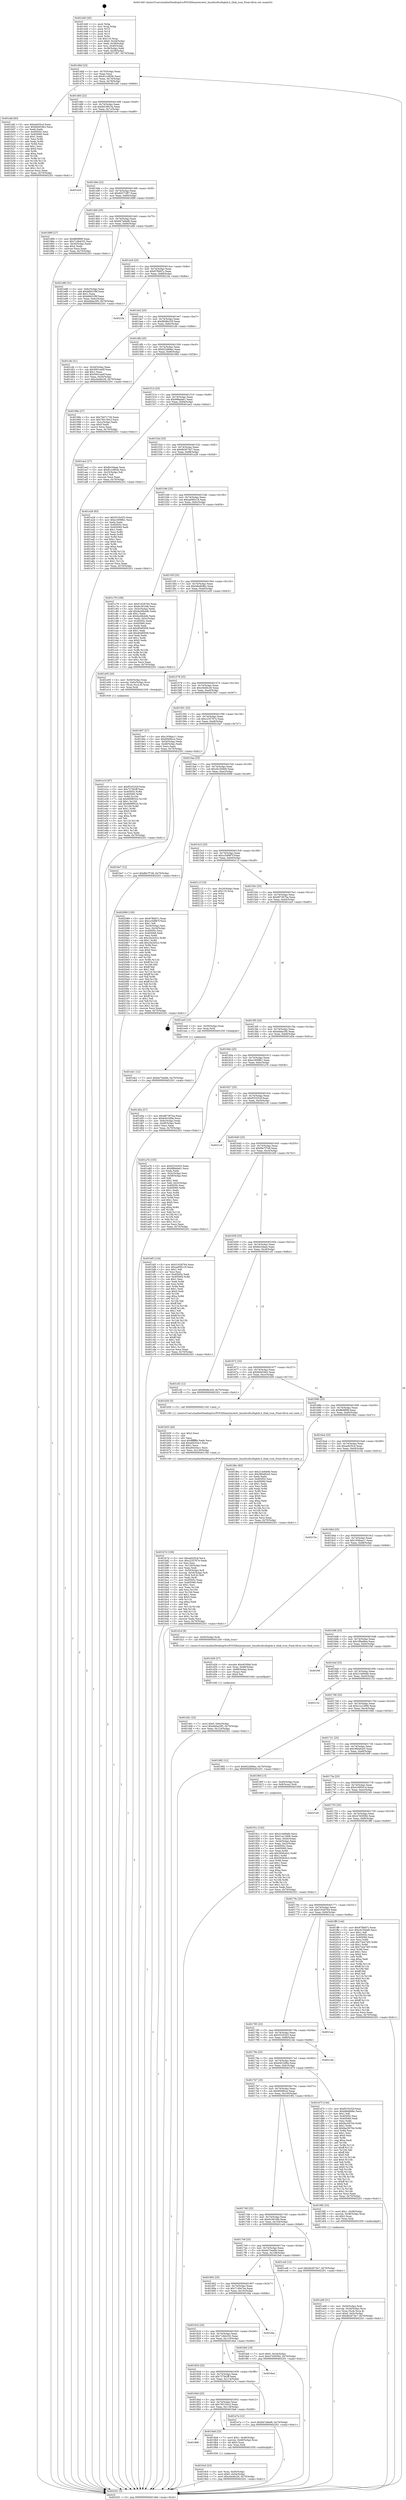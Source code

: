 digraph "0x401440" {
  label = "0x401440 (/mnt/c/Users/mathe/Desktop/tcc/POCII/binaries/extr_linuxfscifscifsglob.h_tlink_tcon_Final-ollvm.out::main(0))"
  labelloc = "t"
  node[shape=record]

  Entry [label="",width=0.3,height=0.3,shape=circle,fillcolor=black,style=filled]
  "0x40146d" [label="{
     0x40146d [23]\l
     | [instrs]\l
     &nbsp;&nbsp;0x40146d \<+3\>: mov -0x70(%rbp),%eax\l
     &nbsp;&nbsp;0x401470 \<+2\>: mov %eax,%ecx\l
     &nbsp;&nbsp;0x401472 \<+6\>: sub $0x81cc665b,%ecx\l
     &nbsp;&nbsp;0x401478 \<+3\>: mov %eax,-0x74(%rbp)\l
     &nbsp;&nbsp;0x40147b \<+3\>: mov %ecx,-0x78(%rbp)\l
     &nbsp;&nbsp;0x40147e \<+6\>: je 0000000000401afd \<main+0x6bd\>\l
  }"]
  "0x401afd" [label="{
     0x401afd [83]\l
     | [instrs]\l
     &nbsp;&nbsp;0x401afd \<+5\>: mov $0xad435cd,%eax\l
     &nbsp;&nbsp;0x401b02 \<+5\>: mov $0xfdd454b3,%ecx\l
     &nbsp;&nbsp;0x401b07 \<+2\>: xor %edx,%edx\l
     &nbsp;&nbsp;0x401b09 \<+7\>: mov 0x40505c,%esi\l
     &nbsp;&nbsp;0x401b10 \<+7\>: mov 0x405060,%edi\l
     &nbsp;&nbsp;0x401b17 \<+3\>: sub $0x1,%edx\l
     &nbsp;&nbsp;0x401b1a \<+3\>: mov %esi,%r8d\l
     &nbsp;&nbsp;0x401b1d \<+3\>: add %edx,%r8d\l
     &nbsp;&nbsp;0x401b20 \<+4\>: imul %r8d,%esi\l
     &nbsp;&nbsp;0x401b24 \<+3\>: and $0x1,%esi\l
     &nbsp;&nbsp;0x401b27 \<+3\>: cmp $0x0,%esi\l
     &nbsp;&nbsp;0x401b2a \<+4\>: sete %r9b\l
     &nbsp;&nbsp;0x401b2e \<+3\>: cmp $0xa,%edi\l
     &nbsp;&nbsp;0x401b31 \<+4\>: setl %r10b\l
     &nbsp;&nbsp;0x401b35 \<+3\>: mov %r9b,%r11b\l
     &nbsp;&nbsp;0x401b38 \<+3\>: and %r10b,%r11b\l
     &nbsp;&nbsp;0x401b3b \<+3\>: xor %r10b,%r9b\l
     &nbsp;&nbsp;0x401b3e \<+3\>: or %r9b,%r11b\l
     &nbsp;&nbsp;0x401b41 \<+4\>: test $0x1,%r11b\l
     &nbsp;&nbsp;0x401b45 \<+3\>: cmovne %ecx,%eax\l
     &nbsp;&nbsp;0x401b48 \<+3\>: mov %eax,-0x70(%rbp)\l
     &nbsp;&nbsp;0x401b4b \<+5\>: jmp 0000000000402201 \<main+0xdc1\>\l
  }"]
  "0x401484" [label="{
     0x401484 [22]\l
     | [instrs]\l
     &nbsp;&nbsp;0x401484 \<+5\>: jmp 0000000000401489 \<main+0x49\>\l
     &nbsp;&nbsp;0x401489 \<+3\>: mov -0x74(%rbp),%eax\l
     &nbsp;&nbsp;0x40148c \<+5\>: sub $0x8418815a,%eax\l
     &nbsp;&nbsp;0x401491 \<+3\>: mov %eax,-0x7c(%rbp)\l
     &nbsp;&nbsp;0x401494 \<+6\>: je 0000000000401ec9 \<main+0xa89\>\l
  }"]
  Exit [label="",width=0.3,height=0.3,shape=circle,fillcolor=black,style=filled,peripheries=2]
  "0x401ec9" [label="{
     0x401ec9\l
  }", style=dashed]
  "0x40149a" [label="{
     0x40149a [22]\l
     | [instrs]\l
     &nbsp;&nbsp;0x40149a \<+5\>: jmp 000000000040149f \<main+0x5f\>\l
     &nbsp;&nbsp;0x40149f \<+3\>: mov -0x74(%rbp),%eax\l
     &nbsp;&nbsp;0x4014a2 \<+5\>: sub $0x84571f87,%eax\l
     &nbsp;&nbsp;0x4014a7 \<+3\>: mov %eax,-0x80(%rbp)\l
     &nbsp;&nbsp;0x4014aa \<+6\>: je 0000000000401889 \<main+0x449\>\l
  }"]
  "0x401eb1" [label="{
     0x401eb1 [12]\l
     | [instrs]\l
     &nbsp;&nbsp;0x401eb1 \<+7\>: movl $0x6e75ee6b,-0x70(%rbp)\l
     &nbsp;&nbsp;0x401eb8 \<+5\>: jmp 0000000000402201 \<main+0xdc1\>\l
  }"]
  "0x401889" [label="{
     0x401889 [27]\l
     | [instrs]\l
     &nbsp;&nbsp;0x401889 \<+5\>: mov $0xffe9f6f9,%eax\l
     &nbsp;&nbsp;0x40188e \<+5\>: mov $0x71db4332,%ecx\l
     &nbsp;&nbsp;0x401893 \<+3\>: mov -0x30(%rbp),%edx\l
     &nbsp;&nbsp;0x401896 \<+3\>: cmp $0x2,%edx\l
     &nbsp;&nbsp;0x401899 \<+3\>: cmovne %ecx,%eax\l
     &nbsp;&nbsp;0x40189c \<+3\>: mov %eax,-0x70(%rbp)\l
     &nbsp;&nbsp;0x40189f \<+5\>: jmp 0000000000402201 \<main+0xdc1\>\l
  }"]
  "0x4014b0" [label="{
     0x4014b0 [25]\l
     | [instrs]\l
     &nbsp;&nbsp;0x4014b0 \<+5\>: jmp 00000000004014b5 \<main+0x75\>\l
     &nbsp;&nbsp;0x4014b5 \<+3\>: mov -0x74(%rbp),%eax\l
     &nbsp;&nbsp;0x4014b8 \<+5\>: sub $0x847a9ed6,%eax\l
     &nbsp;&nbsp;0x4014bd \<+6\>: mov %eax,-0x84(%rbp)\l
     &nbsp;&nbsp;0x4014c3 \<+6\>: je 0000000000401e86 \<main+0xa46\>\l
  }"]
  "0x402201" [label="{
     0x402201 [5]\l
     | [instrs]\l
     &nbsp;&nbsp;0x402201 \<+5\>: jmp 000000000040146d \<main+0x2d\>\l
  }"]
  "0x401440" [label="{
     0x401440 [45]\l
     | [instrs]\l
     &nbsp;&nbsp;0x401440 \<+1\>: push %rbp\l
     &nbsp;&nbsp;0x401441 \<+3\>: mov %rsp,%rbp\l
     &nbsp;&nbsp;0x401444 \<+2\>: push %r15\l
     &nbsp;&nbsp;0x401446 \<+2\>: push %r14\l
     &nbsp;&nbsp;0x401448 \<+2\>: push %r12\l
     &nbsp;&nbsp;0x40144a \<+1\>: push %rbx\l
     &nbsp;&nbsp;0x40144b \<+7\>: sub $0x110,%rsp\l
     &nbsp;&nbsp;0x401452 \<+7\>: movl $0x0,-0x34(%rbp)\l
     &nbsp;&nbsp;0x401459 \<+3\>: mov %edi,-0x38(%rbp)\l
     &nbsp;&nbsp;0x40145c \<+4\>: mov %rsi,-0x40(%rbp)\l
     &nbsp;&nbsp;0x401460 \<+3\>: mov -0x38(%rbp),%edi\l
     &nbsp;&nbsp;0x401463 \<+3\>: mov %edi,-0x30(%rbp)\l
     &nbsp;&nbsp;0x401466 \<+7\>: movl $0x84571f87,-0x70(%rbp)\l
  }"]
  "0x401e19" [label="{
     0x401e19 [97]\l
     | [instrs]\l
     &nbsp;&nbsp;0x401e19 \<+5\>: mov $0xf533252f,%edx\l
     &nbsp;&nbsp;0x401e1e \<+5\>: mov $0x727fe2ff,%esi\l
     &nbsp;&nbsp;0x401e23 \<+8\>: mov 0x40505c,%r8d\l
     &nbsp;&nbsp;0x401e2b \<+8\>: mov 0x405060,%r9d\l
     &nbsp;&nbsp;0x401e33 \<+3\>: mov %r8d,%r10d\l
     &nbsp;&nbsp;0x401e36 \<+7\>: sub $0x6698f324,%r10d\l
     &nbsp;&nbsp;0x401e3d \<+4\>: sub $0x1,%r10d\l
     &nbsp;&nbsp;0x401e41 \<+7\>: add $0x6698f324,%r10d\l
     &nbsp;&nbsp;0x401e48 \<+4\>: imul %r10d,%r8d\l
     &nbsp;&nbsp;0x401e4c \<+4\>: and $0x1,%r8d\l
     &nbsp;&nbsp;0x401e50 \<+4\>: cmp $0x0,%r8d\l
     &nbsp;&nbsp;0x401e54 \<+4\>: sete %r11b\l
     &nbsp;&nbsp;0x401e58 \<+4\>: cmp $0xa,%r9d\l
     &nbsp;&nbsp;0x401e5c \<+3\>: setl %bl\l
     &nbsp;&nbsp;0x401e5f \<+3\>: mov %r11b,%r14b\l
     &nbsp;&nbsp;0x401e62 \<+3\>: and %bl,%r14b\l
     &nbsp;&nbsp;0x401e65 \<+3\>: xor %bl,%r11b\l
     &nbsp;&nbsp;0x401e68 \<+3\>: or %r11b,%r14b\l
     &nbsp;&nbsp;0x401e6b \<+4\>: test $0x1,%r14b\l
     &nbsp;&nbsp;0x401e6f \<+3\>: cmovne %esi,%edx\l
     &nbsp;&nbsp;0x401e72 \<+3\>: mov %edx,-0x70(%rbp)\l
     &nbsp;&nbsp;0x401e75 \<+5\>: jmp 0000000000402201 \<main+0xdc1\>\l
  }"]
  "0x401e86" [label="{
     0x401e86 [31]\l
     | [instrs]\l
     &nbsp;&nbsp;0x401e86 \<+3\>: mov -0x6c(%rbp),%eax\l
     &nbsp;&nbsp;0x401e89 \<+5\>: add $0xb6b01f9f,%eax\l
     &nbsp;&nbsp;0x401e8e \<+3\>: add $0x1,%eax\l
     &nbsp;&nbsp;0x401e91 \<+5\>: sub $0xb6b01f9f,%eax\l
     &nbsp;&nbsp;0x401e96 \<+3\>: mov %eax,-0x6c(%rbp)\l
     &nbsp;&nbsp;0x401e99 \<+7\>: movl $0xdddac5f5,-0x70(%rbp)\l
     &nbsp;&nbsp;0x401ea0 \<+5\>: jmp 0000000000402201 \<main+0xdc1\>\l
  }"]
  "0x4014c9" [label="{
     0x4014c9 [25]\l
     | [instrs]\l
     &nbsp;&nbsp;0x4014c9 \<+5\>: jmp 00000000004014ce \<main+0x8e\>\l
     &nbsp;&nbsp;0x4014ce \<+3\>: mov -0x74(%rbp),%eax\l
     &nbsp;&nbsp;0x4014d1 \<+5\>: sub $0x87fbfd7c,%eax\l
     &nbsp;&nbsp;0x4014d6 \<+6\>: mov %eax,-0x88(%rbp)\l
     &nbsp;&nbsp;0x4014dc \<+6\>: je 00000000004021fa \<main+0xdba\>\l
  }"]
  "0x401d41" [label="{
     0x401d41 [25]\l
     | [instrs]\l
     &nbsp;&nbsp;0x401d41 \<+7\>: movl $0x0,-0x6c(%rbp)\l
     &nbsp;&nbsp;0x401d48 \<+7\>: movl $0xdddac5f5,-0x70(%rbp)\l
     &nbsp;&nbsp;0x401d4f \<+6\>: mov %eax,-0x124(%rbp)\l
     &nbsp;&nbsp;0x401d55 \<+5\>: jmp 0000000000402201 \<main+0xdc1\>\l
  }"]
  "0x4021fa" [label="{
     0x4021fa\l
  }", style=dashed]
  "0x4014e2" [label="{
     0x4014e2 [25]\l
     | [instrs]\l
     &nbsp;&nbsp;0x4014e2 \<+5\>: jmp 00000000004014e7 \<main+0xa7\>\l
     &nbsp;&nbsp;0x4014e7 \<+3\>: mov -0x74(%rbp),%eax\l
     &nbsp;&nbsp;0x4014ea \<+5\>: sub $0x8848e329,%eax\l
     &nbsp;&nbsp;0x4014ef \<+6\>: mov %eax,-0x8c(%rbp)\l
     &nbsp;&nbsp;0x4014f5 \<+6\>: je 0000000000401cfe \<main+0x8be\>\l
  }"]
  "0x401d26" [label="{
     0x401d26 [27]\l
     | [instrs]\l
     &nbsp;&nbsp;0x401d26 \<+10\>: movabs $0x4030b6,%rdi\l
     &nbsp;&nbsp;0x401d30 \<+4\>: mov %rax,-0x68(%rbp)\l
     &nbsp;&nbsp;0x401d34 \<+4\>: mov -0x68(%rbp),%rax\l
     &nbsp;&nbsp;0x401d38 \<+2\>: mov (%rax),%esi\l
     &nbsp;&nbsp;0x401d3a \<+2\>: mov $0x0,%al\l
     &nbsp;&nbsp;0x401d3c \<+5\>: call 0000000000401040 \<printf@plt\>\l
     | [calls]\l
     &nbsp;&nbsp;0x401040 \{1\} (unknown)\l
  }"]
  "0x401cfe" [label="{
     0x401cfe [31]\l
     | [instrs]\l
     &nbsp;&nbsp;0x401cfe \<+3\>: mov -0x54(%rbp),%eax\l
     &nbsp;&nbsp;0x401d01 \<+5\>: sub $0x5001ea0f,%eax\l
     &nbsp;&nbsp;0x401d06 \<+3\>: add $0x1,%eax\l
     &nbsp;&nbsp;0x401d09 \<+5\>: add $0x5001ea0f,%eax\l
     &nbsp;&nbsp;0x401d0e \<+3\>: mov %eax,-0x54(%rbp)\l
     &nbsp;&nbsp;0x401d11 \<+7\>: movl $0xc0e46c26,-0x70(%rbp)\l
     &nbsp;&nbsp;0x401d18 \<+5\>: jmp 0000000000402201 \<main+0xdc1\>\l
  }"]
  "0x4014fb" [label="{
     0x4014fb [25]\l
     | [instrs]\l
     &nbsp;&nbsp;0x4014fb \<+5\>: jmp 0000000000401500 \<main+0xc0\>\l
     &nbsp;&nbsp;0x401500 \<+3\>: mov -0x74(%rbp),%eax\l
     &nbsp;&nbsp;0x401503 \<+5\>: sub $0x922d69ac,%eax\l
     &nbsp;&nbsp;0x401508 \<+6\>: mov %eax,-0x90(%rbp)\l
     &nbsp;&nbsp;0x40150e \<+6\>: je 000000000040198e \<main+0x54e\>\l
  }"]
  "0x401b7d" [label="{
     0x401b7d [106]\l
     | [instrs]\l
     &nbsp;&nbsp;0x401b7d \<+5\>: mov $0xad435cd,%ecx\l
     &nbsp;&nbsp;0x401b82 \<+5\>: mov $0xc235767e,%edx\l
     &nbsp;&nbsp;0x401b87 \<+2\>: xor %esi,%esi\l
     &nbsp;&nbsp;0x401b89 \<+6\>: mov -0x120(%rbp),%edi\l
     &nbsp;&nbsp;0x401b8f \<+3\>: imul %eax,%edi\l
     &nbsp;&nbsp;0x401b92 \<+4\>: mov -0x50(%rbp),%r8\l
     &nbsp;&nbsp;0x401b96 \<+4\>: movslq -0x54(%rbp),%r9\l
     &nbsp;&nbsp;0x401b9a \<+4\>: mov (%r8,%r9,8),%r8\l
     &nbsp;&nbsp;0x401b9e \<+3\>: mov %edi,(%r8)\l
     &nbsp;&nbsp;0x401ba1 \<+7\>: mov 0x40505c,%eax\l
     &nbsp;&nbsp;0x401ba8 \<+7\>: mov 0x405060,%edi\l
     &nbsp;&nbsp;0x401baf \<+3\>: sub $0x1,%esi\l
     &nbsp;&nbsp;0x401bb2 \<+3\>: mov %eax,%r10d\l
     &nbsp;&nbsp;0x401bb5 \<+3\>: add %esi,%r10d\l
     &nbsp;&nbsp;0x401bb8 \<+4\>: imul %r10d,%eax\l
     &nbsp;&nbsp;0x401bbc \<+3\>: and $0x1,%eax\l
     &nbsp;&nbsp;0x401bbf \<+3\>: cmp $0x0,%eax\l
     &nbsp;&nbsp;0x401bc2 \<+4\>: sete %r11b\l
     &nbsp;&nbsp;0x401bc6 \<+3\>: cmp $0xa,%edi\l
     &nbsp;&nbsp;0x401bc9 \<+3\>: setl %bl\l
     &nbsp;&nbsp;0x401bcc \<+3\>: mov %r11b,%r14b\l
     &nbsp;&nbsp;0x401bcf \<+3\>: and %bl,%r14b\l
     &nbsp;&nbsp;0x401bd2 \<+3\>: xor %bl,%r11b\l
     &nbsp;&nbsp;0x401bd5 \<+3\>: or %r11b,%r14b\l
     &nbsp;&nbsp;0x401bd8 \<+4\>: test $0x1,%r14b\l
     &nbsp;&nbsp;0x401bdc \<+3\>: cmovne %edx,%ecx\l
     &nbsp;&nbsp;0x401bdf \<+3\>: mov %ecx,-0x70(%rbp)\l
     &nbsp;&nbsp;0x401be2 \<+5\>: jmp 0000000000402201 \<main+0xdc1\>\l
  }"]
  "0x40198e" [label="{
     0x40198e [27]\l
     | [instrs]\l
     &nbsp;&nbsp;0x40198e \<+5\>: mov $0x7b071726,%eax\l
     &nbsp;&nbsp;0x401993 \<+5\>: mov $0x765150c2,%ecx\l
     &nbsp;&nbsp;0x401998 \<+3\>: mov -0x2c(%rbp),%edx\l
     &nbsp;&nbsp;0x40199b \<+3\>: cmp $0x0,%edx\l
     &nbsp;&nbsp;0x40199e \<+3\>: cmove %ecx,%eax\l
     &nbsp;&nbsp;0x4019a1 \<+3\>: mov %eax,-0x70(%rbp)\l
     &nbsp;&nbsp;0x4019a4 \<+5\>: jmp 0000000000402201 \<main+0xdc1\>\l
  }"]
  "0x401514" [label="{
     0x401514 [25]\l
     | [instrs]\l
     &nbsp;&nbsp;0x401514 \<+5\>: jmp 0000000000401519 \<main+0xd9\>\l
     &nbsp;&nbsp;0x401519 \<+3\>: mov -0x74(%rbp),%eax\l
     &nbsp;&nbsp;0x40151c \<+5\>: sub $0x99fada61,%eax\l
     &nbsp;&nbsp;0x401521 \<+6\>: mov %eax,-0x94(%rbp)\l
     &nbsp;&nbsp;0x401527 \<+6\>: je 0000000000401ae2 \<main+0x6a2\>\l
  }"]
  "0x401b55" [label="{
     0x401b55 [40]\l
     | [instrs]\l
     &nbsp;&nbsp;0x401b55 \<+5\>: mov $0x2,%ecx\l
     &nbsp;&nbsp;0x401b5a \<+1\>: cltd\l
     &nbsp;&nbsp;0x401b5b \<+2\>: idiv %ecx\l
     &nbsp;&nbsp;0x401b5d \<+6\>: imul $0xfffffffe,%edx,%ecx\l
     &nbsp;&nbsp;0x401b63 \<+6\>: add $0xa9433ec1,%ecx\l
     &nbsp;&nbsp;0x401b69 \<+3\>: add $0x1,%ecx\l
     &nbsp;&nbsp;0x401b6c \<+6\>: sub $0xa9433ec1,%ecx\l
     &nbsp;&nbsp;0x401b72 \<+6\>: mov %ecx,-0x120(%rbp)\l
     &nbsp;&nbsp;0x401b78 \<+5\>: call 0000000000401160 \<next_i\>\l
     | [calls]\l
     &nbsp;&nbsp;0x401160 \{1\} (/mnt/c/Users/mathe/Desktop/tcc/POCII/binaries/extr_linuxfscifscifsglob.h_tlink_tcon_Final-ollvm.out::next_i)\l
  }"]
  "0x401ae2" [label="{
     0x401ae2 [27]\l
     | [instrs]\l
     &nbsp;&nbsp;0x401ae2 \<+5\>: mov $0xfbc5daee,%eax\l
     &nbsp;&nbsp;0x401ae7 \<+5\>: mov $0x81cc665b,%ecx\l
     &nbsp;&nbsp;0x401aec \<+3\>: mov -0x25(%rbp),%dl\l
     &nbsp;&nbsp;0x401aef \<+3\>: test $0x1,%dl\l
     &nbsp;&nbsp;0x401af2 \<+3\>: cmovne %ecx,%eax\l
     &nbsp;&nbsp;0x401af5 \<+3\>: mov %eax,-0x70(%rbp)\l
     &nbsp;&nbsp;0x401af8 \<+5\>: jmp 0000000000402201 \<main+0xdc1\>\l
  }"]
  "0x40152d" [label="{
     0x40152d [25]\l
     | [instrs]\l
     &nbsp;&nbsp;0x40152d \<+5\>: jmp 0000000000401532 \<main+0xf2\>\l
     &nbsp;&nbsp;0x401532 \<+3\>: mov -0x74(%rbp),%eax\l
     &nbsp;&nbsp;0x401535 \<+5\>: sub $0x9b2673e7,%eax\l
     &nbsp;&nbsp;0x40153a \<+6\>: mov %eax,-0x98(%rbp)\l
     &nbsp;&nbsp;0x401540 \<+6\>: je 0000000000401a28 \<main+0x5e8\>\l
  }"]
  "0x401a09" [label="{
     0x401a09 [31]\l
     | [instrs]\l
     &nbsp;&nbsp;0x401a09 \<+4\>: mov -0x50(%rbp),%rdi\l
     &nbsp;&nbsp;0x401a0d \<+4\>: movslq -0x54(%rbp),%rcx\l
     &nbsp;&nbsp;0x401a11 \<+4\>: mov %rax,(%rdi,%rcx,8)\l
     &nbsp;&nbsp;0x401a15 \<+7\>: movl $0x0,-0x5c(%rbp)\l
     &nbsp;&nbsp;0x401a1c \<+7\>: movl $0x9b2673e7,-0x70(%rbp)\l
     &nbsp;&nbsp;0x401a23 \<+5\>: jmp 0000000000402201 \<main+0xdc1\>\l
  }"]
  "0x401a28" [label="{
     0x401a28 [83]\l
     | [instrs]\l
     &nbsp;&nbsp;0x401a28 \<+5\>: mov $0x551fc033,%eax\l
     &nbsp;&nbsp;0x401a2d \<+5\>: mov $0xe1809fb1,%ecx\l
     &nbsp;&nbsp;0x401a32 \<+2\>: xor %edx,%edx\l
     &nbsp;&nbsp;0x401a34 \<+7\>: mov 0x40505c,%esi\l
     &nbsp;&nbsp;0x401a3b \<+7\>: mov 0x405060,%edi\l
     &nbsp;&nbsp;0x401a42 \<+3\>: sub $0x1,%edx\l
     &nbsp;&nbsp;0x401a45 \<+3\>: mov %esi,%r8d\l
     &nbsp;&nbsp;0x401a48 \<+3\>: add %edx,%r8d\l
     &nbsp;&nbsp;0x401a4b \<+4\>: imul %r8d,%esi\l
     &nbsp;&nbsp;0x401a4f \<+3\>: and $0x1,%esi\l
     &nbsp;&nbsp;0x401a52 \<+3\>: cmp $0x0,%esi\l
     &nbsp;&nbsp;0x401a55 \<+4\>: sete %r9b\l
     &nbsp;&nbsp;0x401a59 \<+3\>: cmp $0xa,%edi\l
     &nbsp;&nbsp;0x401a5c \<+4\>: setl %r10b\l
     &nbsp;&nbsp;0x401a60 \<+3\>: mov %r9b,%r11b\l
     &nbsp;&nbsp;0x401a63 \<+3\>: and %r10b,%r11b\l
     &nbsp;&nbsp;0x401a66 \<+3\>: xor %r10b,%r9b\l
     &nbsp;&nbsp;0x401a69 \<+3\>: or %r9b,%r11b\l
     &nbsp;&nbsp;0x401a6c \<+4\>: test $0x1,%r11b\l
     &nbsp;&nbsp;0x401a70 \<+3\>: cmovne %ecx,%eax\l
     &nbsp;&nbsp;0x401a73 \<+3\>: mov %eax,-0x70(%rbp)\l
     &nbsp;&nbsp;0x401a76 \<+5\>: jmp 0000000000402201 \<main+0xdc1\>\l
  }"]
  "0x401546" [label="{
     0x401546 [25]\l
     | [instrs]\l
     &nbsp;&nbsp;0x401546 \<+5\>: jmp 000000000040154b \<main+0x10b\>\l
     &nbsp;&nbsp;0x40154b \<+3\>: mov -0x74(%rbp),%eax\l
     &nbsp;&nbsp;0x40154e \<+5\>: sub $0xaa095c18,%eax\l
     &nbsp;&nbsp;0x401553 \<+6\>: mov %eax,-0x9c(%rbp)\l
     &nbsp;&nbsp;0x401559 \<+6\>: je 0000000000401c79 \<main+0x839\>\l
  }"]
  "0x4019c0" [label="{
     0x4019c0 [23]\l
     | [instrs]\l
     &nbsp;&nbsp;0x4019c0 \<+4\>: mov %rax,-0x50(%rbp)\l
     &nbsp;&nbsp;0x4019c4 \<+7\>: movl $0x0,-0x54(%rbp)\l
     &nbsp;&nbsp;0x4019cb \<+7\>: movl $0xc0e46c26,-0x70(%rbp)\l
     &nbsp;&nbsp;0x4019d2 \<+5\>: jmp 0000000000402201 \<main+0xdc1\>\l
  }"]
  "0x401c79" [label="{
     0x401c79 [109]\l
     | [instrs]\l
     &nbsp;&nbsp;0x401c79 \<+5\>: mov $0x51628764,%eax\l
     &nbsp;&nbsp;0x401c7e \<+5\>: mov $0x6c361fdb,%ecx\l
     &nbsp;&nbsp;0x401c83 \<+3\>: mov -0x5c(%rbp),%edx\l
     &nbsp;&nbsp;0x401c86 \<+6\>: add $0x9a26b4db,%edx\l
     &nbsp;&nbsp;0x401c8c \<+3\>: add $0x1,%edx\l
     &nbsp;&nbsp;0x401c8f \<+6\>: sub $0x9a26b4db,%edx\l
     &nbsp;&nbsp;0x401c95 \<+3\>: mov %edx,-0x5c(%rbp)\l
     &nbsp;&nbsp;0x401c98 \<+7\>: mov 0x40505c,%edx\l
     &nbsp;&nbsp;0x401c9f \<+7\>: mov 0x405060,%esi\l
     &nbsp;&nbsp;0x401ca6 \<+2\>: mov %edx,%edi\l
     &nbsp;&nbsp;0x401ca8 \<+6\>: sub $0xd0485f38,%edi\l
     &nbsp;&nbsp;0x401cae \<+3\>: sub $0x1,%edi\l
     &nbsp;&nbsp;0x401cb1 \<+6\>: add $0xd0485f38,%edi\l
     &nbsp;&nbsp;0x401cb7 \<+3\>: imul %edi,%edx\l
     &nbsp;&nbsp;0x401cba \<+3\>: and $0x1,%edx\l
     &nbsp;&nbsp;0x401cbd \<+3\>: cmp $0x0,%edx\l
     &nbsp;&nbsp;0x401cc0 \<+4\>: sete %r8b\l
     &nbsp;&nbsp;0x401cc4 \<+3\>: cmp $0xa,%esi\l
     &nbsp;&nbsp;0x401cc7 \<+4\>: setl %r9b\l
     &nbsp;&nbsp;0x401ccb \<+3\>: mov %r8b,%r10b\l
     &nbsp;&nbsp;0x401cce \<+3\>: and %r9b,%r10b\l
     &nbsp;&nbsp;0x401cd1 \<+3\>: xor %r9b,%r8b\l
     &nbsp;&nbsp;0x401cd4 \<+3\>: or %r8b,%r10b\l
     &nbsp;&nbsp;0x401cd7 \<+4\>: test $0x1,%r10b\l
     &nbsp;&nbsp;0x401cdb \<+3\>: cmovne %ecx,%eax\l
     &nbsp;&nbsp;0x401cde \<+3\>: mov %eax,-0x70(%rbp)\l
     &nbsp;&nbsp;0x401ce1 \<+5\>: jmp 0000000000402201 \<main+0xdc1\>\l
  }"]
  "0x40155f" [label="{
     0x40155f [25]\l
     | [instrs]\l
     &nbsp;&nbsp;0x40155f \<+5\>: jmp 0000000000401564 \<main+0x124\>\l
     &nbsp;&nbsp;0x401564 \<+3\>: mov -0x74(%rbp),%eax\l
     &nbsp;&nbsp;0x401567 \<+5\>: sub $0xb8edb9bc,%eax\l
     &nbsp;&nbsp;0x40156c \<+6\>: mov %eax,-0xa0(%rbp)\l
     &nbsp;&nbsp;0x401572 \<+6\>: je 0000000000401e05 \<main+0x9c5\>\l
  }"]
  "0x401866" [label="{
     0x401866\l
  }", style=dashed]
  "0x401e05" [label="{
     0x401e05 [20]\l
     | [instrs]\l
     &nbsp;&nbsp;0x401e05 \<+4\>: mov -0x50(%rbp),%rax\l
     &nbsp;&nbsp;0x401e09 \<+4\>: movslq -0x6c(%rbp),%rcx\l
     &nbsp;&nbsp;0x401e0d \<+4\>: mov (%rax,%rcx,8),%rax\l
     &nbsp;&nbsp;0x401e11 \<+3\>: mov %rax,%rdi\l
     &nbsp;&nbsp;0x401e14 \<+5\>: call 0000000000401030 \<free@plt\>\l
     | [calls]\l
     &nbsp;&nbsp;0x401030 \{1\} (unknown)\l
  }"]
  "0x401578" [label="{
     0x401578 [25]\l
     | [instrs]\l
     &nbsp;&nbsp;0x401578 \<+5\>: jmp 000000000040157d \<main+0x13d\>\l
     &nbsp;&nbsp;0x40157d \<+3\>: mov -0x74(%rbp),%eax\l
     &nbsp;&nbsp;0x401580 \<+5\>: sub $0xc0e46c26,%eax\l
     &nbsp;&nbsp;0x401585 \<+6\>: mov %eax,-0xa4(%rbp)\l
     &nbsp;&nbsp;0x40158b \<+6\>: je 00000000004019d7 \<main+0x597\>\l
  }"]
  "0x4019a9" [label="{
     0x4019a9 [23]\l
     | [instrs]\l
     &nbsp;&nbsp;0x4019a9 \<+7\>: movl $0x1,-0x48(%rbp)\l
     &nbsp;&nbsp;0x4019b0 \<+4\>: movslq -0x48(%rbp),%rax\l
     &nbsp;&nbsp;0x4019b4 \<+4\>: shl $0x3,%rax\l
     &nbsp;&nbsp;0x4019b8 \<+3\>: mov %rax,%rdi\l
     &nbsp;&nbsp;0x4019bb \<+5\>: call 0000000000401050 \<malloc@plt\>\l
     | [calls]\l
     &nbsp;&nbsp;0x401050 \{1\} (unknown)\l
  }"]
  "0x4019d7" [label="{
     0x4019d7 [27]\l
     | [instrs]\l
     &nbsp;&nbsp;0x4019d7 \<+5\>: mov $0x1938aa11,%eax\l
     &nbsp;&nbsp;0x4019dc \<+5\>: mov $0x6949fcce,%ecx\l
     &nbsp;&nbsp;0x4019e1 \<+3\>: mov -0x54(%rbp),%edx\l
     &nbsp;&nbsp;0x4019e4 \<+3\>: cmp -0x48(%rbp),%edx\l
     &nbsp;&nbsp;0x4019e7 \<+3\>: cmovl %ecx,%eax\l
     &nbsp;&nbsp;0x4019ea \<+3\>: mov %eax,-0x70(%rbp)\l
     &nbsp;&nbsp;0x4019ed \<+5\>: jmp 0000000000402201 \<main+0xdc1\>\l
  }"]
  "0x401591" [label="{
     0x401591 [25]\l
     | [instrs]\l
     &nbsp;&nbsp;0x401591 \<+5\>: jmp 0000000000401596 \<main+0x156\>\l
     &nbsp;&nbsp;0x401596 \<+3\>: mov -0x74(%rbp),%eax\l
     &nbsp;&nbsp;0x401599 \<+5\>: sub $0xc235767e,%eax\l
     &nbsp;&nbsp;0x40159e \<+6\>: mov %eax,-0xa8(%rbp)\l
     &nbsp;&nbsp;0x4015a4 \<+6\>: je 0000000000401be7 \<main+0x7a7\>\l
  }"]
  "0x40184d" [label="{
     0x40184d [25]\l
     | [instrs]\l
     &nbsp;&nbsp;0x40184d \<+5\>: jmp 0000000000401852 \<main+0x412\>\l
     &nbsp;&nbsp;0x401852 \<+3\>: mov -0x74(%rbp),%eax\l
     &nbsp;&nbsp;0x401855 \<+5\>: sub $0x765150c2,%eax\l
     &nbsp;&nbsp;0x40185a \<+6\>: mov %eax,-0x118(%rbp)\l
     &nbsp;&nbsp;0x401860 \<+6\>: je 00000000004019a9 \<main+0x569\>\l
  }"]
  "0x401be7" [label="{
     0x401be7 [12]\l
     | [instrs]\l
     &nbsp;&nbsp;0x401be7 \<+7\>: movl $0xf6e7f748,-0x70(%rbp)\l
     &nbsp;&nbsp;0x401bee \<+5\>: jmp 0000000000402201 \<main+0xdc1\>\l
  }"]
  "0x4015aa" [label="{
     0x4015aa [25]\l
     | [instrs]\l
     &nbsp;&nbsp;0x4015aa \<+5\>: jmp 00000000004015af \<main+0x16f\>\l
     &nbsp;&nbsp;0x4015af \<+3\>: mov -0x74(%rbp),%eax\l
     &nbsp;&nbsp;0x4015b2 \<+5\>: sub $0xc6150dd0,%eax\l
     &nbsp;&nbsp;0x4015b7 \<+6\>: mov %eax,-0xac(%rbp)\l
     &nbsp;&nbsp;0x4015bd \<+6\>: je 0000000000402089 \<main+0xc49\>\l
  }"]
  "0x401e7a" [label="{
     0x401e7a [12]\l
     | [instrs]\l
     &nbsp;&nbsp;0x401e7a \<+7\>: movl $0x847a9ed6,-0x70(%rbp)\l
     &nbsp;&nbsp;0x401e81 \<+5\>: jmp 0000000000402201 \<main+0xdc1\>\l
  }"]
  "0x402089" [label="{
     0x402089 [150]\l
     | [instrs]\l
     &nbsp;&nbsp;0x402089 \<+5\>: mov $0x87fbfd7c,%eax\l
     &nbsp;&nbsp;0x40208e \<+5\>: mov $0xcc5d987f,%ecx\l
     &nbsp;&nbsp;0x402093 \<+2\>: mov $0x1,%dl\l
     &nbsp;&nbsp;0x402095 \<+3\>: mov -0x34(%rbp),%esi\l
     &nbsp;&nbsp;0x402098 \<+3\>: mov %esi,-0x24(%rbp)\l
     &nbsp;&nbsp;0x40209b \<+7\>: mov 0x40505c,%esi\l
     &nbsp;&nbsp;0x4020a2 \<+7\>: mov 0x405060,%edi\l
     &nbsp;&nbsp;0x4020a9 \<+3\>: mov %esi,%r8d\l
     &nbsp;&nbsp;0x4020ac \<+7\>: sub $0xc5e2e5c2,%r8d\l
     &nbsp;&nbsp;0x4020b3 \<+4\>: sub $0x1,%r8d\l
     &nbsp;&nbsp;0x4020b7 \<+7\>: add $0xc5e2e5c2,%r8d\l
     &nbsp;&nbsp;0x4020be \<+4\>: imul %r8d,%esi\l
     &nbsp;&nbsp;0x4020c2 \<+3\>: and $0x1,%esi\l
     &nbsp;&nbsp;0x4020c5 \<+3\>: cmp $0x0,%esi\l
     &nbsp;&nbsp;0x4020c8 \<+4\>: sete %r9b\l
     &nbsp;&nbsp;0x4020cc \<+3\>: cmp $0xa,%edi\l
     &nbsp;&nbsp;0x4020cf \<+4\>: setl %r10b\l
     &nbsp;&nbsp;0x4020d3 \<+3\>: mov %r9b,%r11b\l
     &nbsp;&nbsp;0x4020d6 \<+4\>: xor $0xff,%r11b\l
     &nbsp;&nbsp;0x4020da \<+3\>: mov %r10b,%bl\l
     &nbsp;&nbsp;0x4020dd \<+3\>: xor $0xff,%bl\l
     &nbsp;&nbsp;0x4020e0 \<+3\>: xor $0x1,%dl\l
     &nbsp;&nbsp;0x4020e3 \<+3\>: mov %r11b,%r14b\l
     &nbsp;&nbsp;0x4020e6 \<+4\>: and $0xff,%r14b\l
     &nbsp;&nbsp;0x4020ea \<+3\>: and %dl,%r9b\l
     &nbsp;&nbsp;0x4020ed \<+3\>: mov %bl,%r15b\l
     &nbsp;&nbsp;0x4020f0 \<+4\>: and $0xff,%r15b\l
     &nbsp;&nbsp;0x4020f4 \<+3\>: and %dl,%r10b\l
     &nbsp;&nbsp;0x4020f7 \<+3\>: or %r9b,%r14b\l
     &nbsp;&nbsp;0x4020fa \<+3\>: or %r10b,%r15b\l
     &nbsp;&nbsp;0x4020fd \<+3\>: xor %r15b,%r14b\l
     &nbsp;&nbsp;0x402100 \<+3\>: or %bl,%r11b\l
     &nbsp;&nbsp;0x402103 \<+4\>: xor $0xff,%r11b\l
     &nbsp;&nbsp;0x402107 \<+3\>: or $0x1,%dl\l
     &nbsp;&nbsp;0x40210a \<+3\>: and %dl,%r11b\l
     &nbsp;&nbsp;0x40210d \<+3\>: or %r11b,%r14b\l
     &nbsp;&nbsp;0x402110 \<+4\>: test $0x1,%r14b\l
     &nbsp;&nbsp;0x402114 \<+3\>: cmovne %ecx,%eax\l
     &nbsp;&nbsp;0x402117 \<+3\>: mov %eax,-0x70(%rbp)\l
     &nbsp;&nbsp;0x40211a \<+5\>: jmp 0000000000402201 \<main+0xdc1\>\l
  }"]
  "0x4015c3" [label="{
     0x4015c3 [25]\l
     | [instrs]\l
     &nbsp;&nbsp;0x4015c3 \<+5\>: jmp 00000000004015c8 \<main+0x188\>\l
     &nbsp;&nbsp;0x4015c8 \<+3\>: mov -0x74(%rbp),%eax\l
     &nbsp;&nbsp;0x4015cb \<+5\>: sub $0xcc5d987f,%eax\l
     &nbsp;&nbsp;0x4015d0 \<+6\>: mov %eax,-0xb0(%rbp)\l
     &nbsp;&nbsp;0x4015d6 \<+6\>: je 000000000040211f \<main+0xcdf\>\l
  }"]
  "0x401834" [label="{
     0x401834 [25]\l
     | [instrs]\l
     &nbsp;&nbsp;0x401834 \<+5\>: jmp 0000000000401839 \<main+0x3f9\>\l
     &nbsp;&nbsp;0x401839 \<+3\>: mov -0x74(%rbp),%eax\l
     &nbsp;&nbsp;0x40183c \<+5\>: sub $0x727fe2ff,%eax\l
     &nbsp;&nbsp;0x401841 \<+6\>: mov %eax,-0x114(%rbp)\l
     &nbsp;&nbsp;0x401847 \<+6\>: je 0000000000401e7a \<main+0xa3a\>\l
  }"]
  "0x40211f" [label="{
     0x40211f [19]\l
     | [instrs]\l
     &nbsp;&nbsp;0x40211f \<+3\>: mov -0x24(%rbp),%eax\l
     &nbsp;&nbsp;0x402122 \<+7\>: add $0x110,%rsp\l
     &nbsp;&nbsp;0x402129 \<+1\>: pop %rbx\l
     &nbsp;&nbsp;0x40212a \<+2\>: pop %r12\l
     &nbsp;&nbsp;0x40212c \<+2\>: pop %r14\l
     &nbsp;&nbsp;0x40212e \<+2\>: pop %r15\l
     &nbsp;&nbsp;0x402130 \<+1\>: pop %rbp\l
     &nbsp;&nbsp;0x402131 \<+1\>: ret\l
  }"]
  "0x4015dc" [label="{
     0x4015dc [25]\l
     | [instrs]\l
     &nbsp;&nbsp;0x4015dc \<+5\>: jmp 00000000004015e1 \<main+0x1a1\>\l
     &nbsp;&nbsp;0x4015e1 \<+3\>: mov -0x74(%rbp),%eax\l
     &nbsp;&nbsp;0x4015e4 \<+5\>: sub $0xd87367ba,%eax\l
     &nbsp;&nbsp;0x4015e9 \<+6\>: mov %eax,-0xb4(%rbp)\l
     &nbsp;&nbsp;0x4015ef \<+6\>: je 0000000000401ea5 \<main+0xa65\>\l
  }"]
  "0x4018a4" [label="{
     0x4018a4\l
  }", style=dashed]
  "0x401ea5" [label="{
     0x401ea5 [12]\l
     | [instrs]\l
     &nbsp;&nbsp;0x401ea5 \<+4\>: mov -0x50(%rbp),%rax\l
     &nbsp;&nbsp;0x401ea9 \<+3\>: mov %rax,%rdi\l
     &nbsp;&nbsp;0x401eac \<+5\>: call 0000000000401030 \<free@plt\>\l
     | [calls]\l
     &nbsp;&nbsp;0x401030 \{1\} (unknown)\l
  }"]
  "0x4015f5" [label="{
     0x4015f5 [25]\l
     | [instrs]\l
     &nbsp;&nbsp;0x4015f5 \<+5\>: jmp 00000000004015fa \<main+0x1ba\>\l
     &nbsp;&nbsp;0x4015fa \<+3\>: mov -0x74(%rbp),%eax\l
     &nbsp;&nbsp;0x4015fd \<+5\>: sub $0xdddac5f5,%eax\l
     &nbsp;&nbsp;0x401602 \<+6\>: mov %eax,-0xb8(%rbp)\l
     &nbsp;&nbsp;0x401608 \<+6\>: je 0000000000401d5a \<main+0x91a\>\l
  }"]
  "0x40181b" [label="{
     0x40181b [25]\l
     | [instrs]\l
     &nbsp;&nbsp;0x40181b \<+5\>: jmp 0000000000401820 \<main+0x3e0\>\l
     &nbsp;&nbsp;0x401820 \<+3\>: mov -0x74(%rbp),%eax\l
     &nbsp;&nbsp;0x401823 \<+5\>: sub $0x71db4332,%eax\l
     &nbsp;&nbsp;0x401828 \<+6\>: mov %eax,-0x110(%rbp)\l
     &nbsp;&nbsp;0x40182e \<+6\>: je 00000000004018a4 \<main+0x464\>\l
  }"]
  "0x401d5a" [label="{
     0x401d5a [27]\l
     | [instrs]\l
     &nbsp;&nbsp;0x401d5a \<+5\>: mov $0xd87367ba,%eax\l
     &nbsp;&nbsp;0x401d5f \<+5\>: mov $0x6401bf9a,%ecx\l
     &nbsp;&nbsp;0x401d64 \<+3\>: mov -0x6c(%rbp),%edx\l
     &nbsp;&nbsp;0x401d67 \<+3\>: cmp -0x48(%rbp),%edx\l
     &nbsp;&nbsp;0x401d6a \<+3\>: cmovl %ecx,%eax\l
     &nbsp;&nbsp;0x401d6d \<+3\>: mov %eax,-0x70(%rbp)\l
     &nbsp;&nbsp;0x401d70 \<+5\>: jmp 0000000000402201 \<main+0xdc1\>\l
  }"]
  "0x40160e" [label="{
     0x40160e [25]\l
     | [instrs]\l
     &nbsp;&nbsp;0x40160e \<+5\>: jmp 0000000000401613 \<main+0x1d3\>\l
     &nbsp;&nbsp;0x401613 \<+3\>: mov -0x74(%rbp),%eax\l
     &nbsp;&nbsp;0x401616 \<+5\>: sub $0xe1809fb1,%eax\l
     &nbsp;&nbsp;0x40161b \<+6\>: mov %eax,-0xbc(%rbp)\l
     &nbsp;&nbsp;0x401621 \<+6\>: je 0000000000401a7b \<main+0x63b\>\l
  }"]
  "0x401fda" [label="{
     0x401fda\l
  }", style=dashed]
  "0x401a7b" [label="{
     0x401a7b [103]\l
     | [instrs]\l
     &nbsp;&nbsp;0x401a7b \<+5\>: mov $0x551fc033,%eax\l
     &nbsp;&nbsp;0x401a80 \<+5\>: mov $0x99fada61,%ecx\l
     &nbsp;&nbsp;0x401a85 \<+2\>: xor %edx,%edx\l
     &nbsp;&nbsp;0x401a87 \<+3\>: mov -0x5c(%rbp),%esi\l
     &nbsp;&nbsp;0x401a8a \<+3\>: cmp -0x58(%rbp),%esi\l
     &nbsp;&nbsp;0x401a8d \<+4\>: setl %dil\l
     &nbsp;&nbsp;0x401a91 \<+4\>: and $0x1,%dil\l
     &nbsp;&nbsp;0x401a95 \<+4\>: mov %dil,-0x25(%rbp)\l
     &nbsp;&nbsp;0x401a99 \<+7\>: mov 0x40505c,%esi\l
     &nbsp;&nbsp;0x401aa0 \<+8\>: mov 0x405060,%r8d\l
     &nbsp;&nbsp;0x401aa8 \<+3\>: sub $0x1,%edx\l
     &nbsp;&nbsp;0x401aab \<+3\>: mov %esi,%r9d\l
     &nbsp;&nbsp;0x401aae \<+3\>: add %edx,%r9d\l
     &nbsp;&nbsp;0x401ab1 \<+4\>: imul %r9d,%esi\l
     &nbsp;&nbsp;0x401ab5 \<+3\>: and $0x1,%esi\l
     &nbsp;&nbsp;0x401ab8 \<+3\>: cmp $0x0,%esi\l
     &nbsp;&nbsp;0x401abb \<+4\>: sete %dil\l
     &nbsp;&nbsp;0x401abf \<+4\>: cmp $0xa,%r8d\l
     &nbsp;&nbsp;0x401ac3 \<+4\>: setl %r10b\l
     &nbsp;&nbsp;0x401ac7 \<+3\>: mov %dil,%r11b\l
     &nbsp;&nbsp;0x401aca \<+3\>: and %r10b,%r11b\l
     &nbsp;&nbsp;0x401acd \<+3\>: xor %r10b,%dil\l
     &nbsp;&nbsp;0x401ad0 \<+3\>: or %dil,%r11b\l
     &nbsp;&nbsp;0x401ad3 \<+4\>: test $0x1,%r11b\l
     &nbsp;&nbsp;0x401ad7 \<+3\>: cmovne %ecx,%eax\l
     &nbsp;&nbsp;0x401ada \<+3\>: mov %eax,-0x70(%rbp)\l
     &nbsp;&nbsp;0x401add \<+5\>: jmp 0000000000402201 \<main+0xdc1\>\l
  }"]
  "0x401627" [label="{
     0x401627 [25]\l
     | [instrs]\l
     &nbsp;&nbsp;0x401627 \<+5\>: jmp 000000000040162c \<main+0x1ec\>\l
     &nbsp;&nbsp;0x40162c \<+3\>: mov -0x74(%rbp),%eax\l
     &nbsp;&nbsp;0x40162f \<+5\>: sub $0xf533252f,%eax\l
     &nbsp;&nbsp;0x401634 \<+6\>: mov %eax,-0xc0(%rbp)\l
     &nbsp;&nbsp;0x40163a \<+6\>: je 00000000004021c9 \<main+0xd89\>\l
  }"]
  "0x401802" [label="{
     0x401802 [25]\l
     | [instrs]\l
     &nbsp;&nbsp;0x401802 \<+5\>: jmp 0000000000401807 \<main+0x3c7\>\l
     &nbsp;&nbsp;0x401807 \<+3\>: mov -0x74(%rbp),%eax\l
     &nbsp;&nbsp;0x40180a \<+5\>: sub $0x7149a7aa,%eax\l
     &nbsp;&nbsp;0x40180f \<+6\>: mov %eax,-0x10c(%rbp)\l
     &nbsp;&nbsp;0x401815 \<+6\>: je 0000000000401fda \<main+0xb9a\>\l
  }"]
  "0x4021c9" [label="{
     0x4021c9\l
  }", style=dashed]
  "0x401640" [label="{
     0x401640 [25]\l
     | [instrs]\l
     &nbsp;&nbsp;0x401640 \<+5\>: jmp 0000000000401645 \<main+0x205\>\l
     &nbsp;&nbsp;0x401645 \<+3\>: mov -0x74(%rbp),%eax\l
     &nbsp;&nbsp;0x401648 \<+5\>: sub $0xf6e7f748,%eax\l
     &nbsp;&nbsp;0x40164d \<+6\>: mov %eax,-0xc4(%rbp)\l
     &nbsp;&nbsp;0x401653 \<+6\>: je 0000000000401bf3 \<main+0x7b3\>\l
  }"]
  "0x401fe6" [label="{
     0x401fe6 [19]\l
     | [instrs]\l
     &nbsp;&nbsp;0x401fe6 \<+7\>: movl $0x0,-0x34(%rbp)\l
     &nbsp;&nbsp;0x401fed \<+7\>: movl $0x47450582,-0x70(%rbp)\l
     &nbsp;&nbsp;0x401ff4 \<+5\>: jmp 0000000000402201 \<main+0xdc1\>\l
  }"]
  "0x401bf3" [label="{
     0x401bf3 [134]\l
     | [instrs]\l
     &nbsp;&nbsp;0x401bf3 \<+5\>: mov $0x51628764,%eax\l
     &nbsp;&nbsp;0x401bf8 \<+5\>: mov $0xaa095c18,%ecx\l
     &nbsp;&nbsp;0x401bfd \<+2\>: mov $0x1,%dl\l
     &nbsp;&nbsp;0x401bff \<+2\>: xor %esi,%esi\l
     &nbsp;&nbsp;0x401c01 \<+7\>: mov 0x40505c,%edi\l
     &nbsp;&nbsp;0x401c08 \<+8\>: mov 0x405060,%r8d\l
     &nbsp;&nbsp;0x401c10 \<+3\>: sub $0x1,%esi\l
     &nbsp;&nbsp;0x401c13 \<+3\>: mov %edi,%r9d\l
     &nbsp;&nbsp;0x401c16 \<+3\>: add %esi,%r9d\l
     &nbsp;&nbsp;0x401c19 \<+4\>: imul %r9d,%edi\l
     &nbsp;&nbsp;0x401c1d \<+3\>: and $0x1,%edi\l
     &nbsp;&nbsp;0x401c20 \<+3\>: cmp $0x0,%edi\l
     &nbsp;&nbsp;0x401c23 \<+4\>: sete %r10b\l
     &nbsp;&nbsp;0x401c27 \<+4\>: cmp $0xa,%r8d\l
     &nbsp;&nbsp;0x401c2b \<+4\>: setl %r11b\l
     &nbsp;&nbsp;0x401c2f \<+3\>: mov %r10b,%bl\l
     &nbsp;&nbsp;0x401c32 \<+3\>: xor $0xff,%bl\l
     &nbsp;&nbsp;0x401c35 \<+3\>: mov %r11b,%r14b\l
     &nbsp;&nbsp;0x401c38 \<+4\>: xor $0xff,%r14b\l
     &nbsp;&nbsp;0x401c3c \<+3\>: xor $0x1,%dl\l
     &nbsp;&nbsp;0x401c3f \<+3\>: mov %bl,%r15b\l
     &nbsp;&nbsp;0x401c42 \<+4\>: and $0xff,%r15b\l
     &nbsp;&nbsp;0x401c46 \<+3\>: and %dl,%r10b\l
     &nbsp;&nbsp;0x401c49 \<+3\>: mov %r14b,%r12b\l
     &nbsp;&nbsp;0x401c4c \<+4\>: and $0xff,%r12b\l
     &nbsp;&nbsp;0x401c50 \<+3\>: and %dl,%r11b\l
     &nbsp;&nbsp;0x401c53 \<+3\>: or %r10b,%r15b\l
     &nbsp;&nbsp;0x401c56 \<+3\>: or %r11b,%r12b\l
     &nbsp;&nbsp;0x401c59 \<+3\>: xor %r12b,%r15b\l
     &nbsp;&nbsp;0x401c5c \<+3\>: or %r14b,%bl\l
     &nbsp;&nbsp;0x401c5f \<+3\>: xor $0xff,%bl\l
     &nbsp;&nbsp;0x401c62 \<+3\>: or $0x1,%dl\l
     &nbsp;&nbsp;0x401c65 \<+2\>: and %dl,%bl\l
     &nbsp;&nbsp;0x401c67 \<+3\>: or %bl,%r15b\l
     &nbsp;&nbsp;0x401c6a \<+4\>: test $0x1,%r15b\l
     &nbsp;&nbsp;0x401c6e \<+3\>: cmovne %ecx,%eax\l
     &nbsp;&nbsp;0x401c71 \<+3\>: mov %eax,-0x70(%rbp)\l
     &nbsp;&nbsp;0x401c74 \<+5\>: jmp 0000000000402201 \<main+0xdc1\>\l
  }"]
  "0x401659" [label="{
     0x401659 [25]\l
     | [instrs]\l
     &nbsp;&nbsp;0x401659 \<+5\>: jmp 000000000040165e \<main+0x21e\>\l
     &nbsp;&nbsp;0x40165e \<+3\>: mov -0x74(%rbp),%eax\l
     &nbsp;&nbsp;0x401661 \<+5\>: sub $0xfbc5daee,%eax\l
     &nbsp;&nbsp;0x401666 \<+6\>: mov %eax,-0xc8(%rbp)\l
     &nbsp;&nbsp;0x40166c \<+6\>: je 0000000000401cf2 \<main+0x8b2\>\l
  }"]
  "0x4017e9" [label="{
     0x4017e9 [25]\l
     | [instrs]\l
     &nbsp;&nbsp;0x4017e9 \<+5\>: jmp 00000000004017ee \<main+0x3ae\>\l
     &nbsp;&nbsp;0x4017ee \<+3\>: mov -0x74(%rbp),%eax\l
     &nbsp;&nbsp;0x4017f1 \<+5\>: sub $0x6e75ee6b,%eax\l
     &nbsp;&nbsp;0x4017f6 \<+6\>: mov %eax,-0x108(%rbp)\l
     &nbsp;&nbsp;0x4017fc \<+6\>: je 0000000000401fe6 \<main+0xba6\>\l
  }"]
  "0x401cf2" [label="{
     0x401cf2 [12]\l
     | [instrs]\l
     &nbsp;&nbsp;0x401cf2 \<+7\>: movl $0x8848e329,-0x70(%rbp)\l
     &nbsp;&nbsp;0x401cf9 \<+5\>: jmp 0000000000402201 \<main+0xdc1\>\l
  }"]
  "0x401672" [label="{
     0x401672 [25]\l
     | [instrs]\l
     &nbsp;&nbsp;0x401672 \<+5\>: jmp 0000000000401677 \<main+0x237\>\l
     &nbsp;&nbsp;0x401677 \<+3\>: mov -0x74(%rbp),%eax\l
     &nbsp;&nbsp;0x40167a \<+5\>: sub $0xfdd454b3,%eax\l
     &nbsp;&nbsp;0x40167f \<+6\>: mov %eax,-0xcc(%rbp)\l
     &nbsp;&nbsp;0x401685 \<+6\>: je 0000000000401b50 \<main+0x710\>\l
  }"]
  "0x401ce6" [label="{
     0x401ce6 [12]\l
     | [instrs]\l
     &nbsp;&nbsp;0x401ce6 \<+7\>: movl $0x9b2673e7,-0x70(%rbp)\l
     &nbsp;&nbsp;0x401ced \<+5\>: jmp 0000000000402201 \<main+0xdc1\>\l
  }"]
  "0x401b50" [label="{
     0x401b50 [5]\l
     | [instrs]\l
     &nbsp;&nbsp;0x401b50 \<+5\>: call 0000000000401160 \<next_i\>\l
     | [calls]\l
     &nbsp;&nbsp;0x401160 \{1\} (/mnt/c/Users/mathe/Desktop/tcc/POCII/binaries/extr_linuxfscifscifsglob.h_tlink_tcon_Final-ollvm.out::next_i)\l
  }"]
  "0x40168b" [label="{
     0x40168b [25]\l
     | [instrs]\l
     &nbsp;&nbsp;0x40168b \<+5\>: jmp 0000000000401690 \<main+0x250\>\l
     &nbsp;&nbsp;0x401690 \<+3\>: mov -0x74(%rbp),%eax\l
     &nbsp;&nbsp;0x401693 \<+5\>: sub $0xffe9f6f9,%eax\l
     &nbsp;&nbsp;0x401698 \<+6\>: mov %eax,-0xd0(%rbp)\l
     &nbsp;&nbsp;0x40169e \<+6\>: je 00000000004018bc \<main+0x47c\>\l
  }"]
  "0x4017d0" [label="{
     0x4017d0 [25]\l
     | [instrs]\l
     &nbsp;&nbsp;0x4017d0 \<+5\>: jmp 00000000004017d5 \<main+0x395\>\l
     &nbsp;&nbsp;0x4017d5 \<+3\>: mov -0x74(%rbp),%eax\l
     &nbsp;&nbsp;0x4017d8 \<+5\>: sub $0x6c361fdb,%eax\l
     &nbsp;&nbsp;0x4017dd \<+6\>: mov %eax,-0x104(%rbp)\l
     &nbsp;&nbsp;0x4017e3 \<+6\>: je 0000000000401ce6 \<main+0x8a6\>\l
  }"]
  "0x4018bc" [label="{
     0x4018bc [83]\l
     | [instrs]\l
     &nbsp;&nbsp;0x4018bc \<+5\>: mov $0x214d0e6b,%eax\l
     &nbsp;&nbsp;0x4018c1 \<+5\>: mov $0x38b482e5,%ecx\l
     &nbsp;&nbsp;0x4018c6 \<+2\>: xor %edx,%edx\l
     &nbsp;&nbsp;0x4018c8 \<+7\>: mov 0x40505c,%esi\l
     &nbsp;&nbsp;0x4018cf \<+7\>: mov 0x405060,%edi\l
     &nbsp;&nbsp;0x4018d6 \<+3\>: sub $0x1,%edx\l
     &nbsp;&nbsp;0x4018d9 \<+3\>: mov %esi,%r8d\l
     &nbsp;&nbsp;0x4018dc \<+3\>: add %edx,%r8d\l
     &nbsp;&nbsp;0x4018df \<+4\>: imul %r8d,%esi\l
     &nbsp;&nbsp;0x4018e3 \<+3\>: and $0x1,%esi\l
     &nbsp;&nbsp;0x4018e6 \<+3\>: cmp $0x0,%esi\l
     &nbsp;&nbsp;0x4018e9 \<+4\>: sete %r9b\l
     &nbsp;&nbsp;0x4018ed \<+3\>: cmp $0xa,%edi\l
     &nbsp;&nbsp;0x4018f0 \<+4\>: setl %r10b\l
     &nbsp;&nbsp;0x4018f4 \<+3\>: mov %r9b,%r11b\l
     &nbsp;&nbsp;0x4018f7 \<+3\>: and %r10b,%r11b\l
     &nbsp;&nbsp;0x4018fa \<+3\>: xor %r10b,%r9b\l
     &nbsp;&nbsp;0x4018fd \<+3\>: or %r9b,%r11b\l
     &nbsp;&nbsp;0x401900 \<+4\>: test $0x1,%r11b\l
     &nbsp;&nbsp;0x401904 \<+3\>: cmovne %ecx,%eax\l
     &nbsp;&nbsp;0x401907 \<+3\>: mov %eax,-0x70(%rbp)\l
     &nbsp;&nbsp;0x40190a \<+5\>: jmp 0000000000402201 \<main+0xdc1\>\l
  }"]
  "0x4016a4" [label="{
     0x4016a4 [25]\l
     | [instrs]\l
     &nbsp;&nbsp;0x4016a4 \<+5\>: jmp 00000000004016a9 \<main+0x269\>\l
     &nbsp;&nbsp;0x4016a9 \<+3\>: mov -0x74(%rbp),%eax\l
     &nbsp;&nbsp;0x4016ac \<+5\>: sub $0xad435cd,%eax\l
     &nbsp;&nbsp;0x4016b1 \<+6\>: mov %eax,-0xd4(%rbp)\l
     &nbsp;&nbsp;0x4016b7 \<+6\>: je 000000000040215a \<main+0xd1a\>\l
  }"]
  "0x4019f2" [label="{
     0x4019f2 [23]\l
     | [instrs]\l
     &nbsp;&nbsp;0x4019f2 \<+7\>: movl $0x1,-0x58(%rbp)\l
     &nbsp;&nbsp;0x4019f9 \<+4\>: movslq -0x58(%rbp),%rax\l
     &nbsp;&nbsp;0x4019fd \<+4\>: shl $0x2,%rax\l
     &nbsp;&nbsp;0x401a01 \<+3\>: mov %rax,%rdi\l
     &nbsp;&nbsp;0x401a04 \<+5\>: call 0000000000401050 \<malloc@plt\>\l
     | [calls]\l
     &nbsp;&nbsp;0x401050 \{1\} (unknown)\l
  }"]
  "0x40215a" [label="{
     0x40215a\l
  }", style=dashed]
  "0x4016bd" [label="{
     0x4016bd [25]\l
     | [instrs]\l
     &nbsp;&nbsp;0x4016bd \<+5\>: jmp 00000000004016c2 \<main+0x282\>\l
     &nbsp;&nbsp;0x4016c2 \<+3\>: mov -0x74(%rbp),%eax\l
     &nbsp;&nbsp;0x4016c5 \<+5\>: sub $0x1938aa11,%eax\l
     &nbsp;&nbsp;0x4016ca \<+6\>: mov %eax,-0xd8(%rbp)\l
     &nbsp;&nbsp;0x4016d0 \<+6\>: je 0000000000401d1d \<main+0x8dd\>\l
  }"]
  "0x4017b7" [label="{
     0x4017b7 [25]\l
     | [instrs]\l
     &nbsp;&nbsp;0x4017b7 \<+5\>: jmp 00000000004017bc \<main+0x37c\>\l
     &nbsp;&nbsp;0x4017bc \<+3\>: mov -0x74(%rbp),%eax\l
     &nbsp;&nbsp;0x4017bf \<+5\>: sub $0x6949fcce,%eax\l
     &nbsp;&nbsp;0x4017c4 \<+6\>: mov %eax,-0x100(%rbp)\l
     &nbsp;&nbsp;0x4017ca \<+6\>: je 00000000004019f2 \<main+0x5b2\>\l
  }"]
  "0x401d1d" [label="{
     0x401d1d [9]\l
     | [instrs]\l
     &nbsp;&nbsp;0x401d1d \<+4\>: mov -0x50(%rbp),%rdi\l
     &nbsp;&nbsp;0x401d21 \<+5\>: call 0000000000401240 \<tlink_tcon\>\l
     | [calls]\l
     &nbsp;&nbsp;0x401240 \{1\} (/mnt/c/Users/mathe/Desktop/tcc/POCII/binaries/extr_linuxfscifscifsglob.h_tlink_tcon_Final-ollvm.out::tlink_tcon)\l
  }"]
  "0x4016d6" [label="{
     0x4016d6 [25]\l
     | [instrs]\l
     &nbsp;&nbsp;0x4016d6 \<+5\>: jmp 00000000004016db \<main+0x29b\>\l
     &nbsp;&nbsp;0x4016db \<+3\>: mov -0x74(%rbp),%eax\l
     &nbsp;&nbsp;0x4016de \<+5\>: sub $0x1f9a48ee,%eax\l
     &nbsp;&nbsp;0x4016e3 \<+6\>: mov %eax,-0xdc(%rbp)\l
     &nbsp;&nbsp;0x4016e9 \<+6\>: je 0000000000401f4f \<main+0xb0f\>\l
  }"]
  "0x401d75" [label="{
     0x401d75 [144]\l
     | [instrs]\l
     &nbsp;&nbsp;0x401d75 \<+5\>: mov $0xf533252f,%eax\l
     &nbsp;&nbsp;0x401d7a \<+5\>: mov $0xb8edb9bc,%ecx\l
     &nbsp;&nbsp;0x401d7f \<+2\>: mov $0x1,%dl\l
     &nbsp;&nbsp;0x401d81 \<+7\>: mov 0x40505c,%esi\l
     &nbsp;&nbsp;0x401d88 \<+7\>: mov 0x405060,%edi\l
     &nbsp;&nbsp;0x401d8f \<+3\>: mov %esi,%r8d\l
     &nbsp;&nbsp;0x401d92 \<+7\>: sub $0x9ac56764,%r8d\l
     &nbsp;&nbsp;0x401d99 \<+4\>: sub $0x1,%r8d\l
     &nbsp;&nbsp;0x401d9d \<+7\>: add $0x9ac56764,%r8d\l
     &nbsp;&nbsp;0x401da4 \<+4\>: imul %r8d,%esi\l
     &nbsp;&nbsp;0x401da8 \<+3\>: and $0x1,%esi\l
     &nbsp;&nbsp;0x401dab \<+3\>: cmp $0x0,%esi\l
     &nbsp;&nbsp;0x401dae \<+4\>: sete %r9b\l
     &nbsp;&nbsp;0x401db2 \<+3\>: cmp $0xa,%edi\l
     &nbsp;&nbsp;0x401db5 \<+4\>: setl %r10b\l
     &nbsp;&nbsp;0x401db9 \<+3\>: mov %r9b,%r11b\l
     &nbsp;&nbsp;0x401dbc \<+4\>: xor $0xff,%r11b\l
     &nbsp;&nbsp;0x401dc0 \<+3\>: mov %r10b,%bl\l
     &nbsp;&nbsp;0x401dc3 \<+3\>: xor $0xff,%bl\l
     &nbsp;&nbsp;0x401dc6 \<+3\>: xor $0x0,%dl\l
     &nbsp;&nbsp;0x401dc9 \<+3\>: mov %r11b,%r14b\l
     &nbsp;&nbsp;0x401dcc \<+4\>: and $0x0,%r14b\l
     &nbsp;&nbsp;0x401dd0 \<+3\>: and %dl,%r9b\l
     &nbsp;&nbsp;0x401dd3 \<+3\>: mov %bl,%r15b\l
     &nbsp;&nbsp;0x401dd6 \<+4\>: and $0x0,%r15b\l
     &nbsp;&nbsp;0x401dda \<+3\>: and %dl,%r10b\l
     &nbsp;&nbsp;0x401ddd \<+3\>: or %r9b,%r14b\l
     &nbsp;&nbsp;0x401de0 \<+3\>: or %r10b,%r15b\l
     &nbsp;&nbsp;0x401de3 \<+3\>: xor %r15b,%r14b\l
     &nbsp;&nbsp;0x401de6 \<+3\>: or %bl,%r11b\l
     &nbsp;&nbsp;0x401de9 \<+4\>: xor $0xff,%r11b\l
     &nbsp;&nbsp;0x401ded \<+3\>: or $0x0,%dl\l
     &nbsp;&nbsp;0x401df0 \<+3\>: and %dl,%r11b\l
     &nbsp;&nbsp;0x401df3 \<+3\>: or %r11b,%r14b\l
     &nbsp;&nbsp;0x401df6 \<+4\>: test $0x1,%r14b\l
     &nbsp;&nbsp;0x401dfa \<+3\>: cmovne %ecx,%eax\l
     &nbsp;&nbsp;0x401dfd \<+3\>: mov %eax,-0x70(%rbp)\l
     &nbsp;&nbsp;0x401e00 \<+5\>: jmp 0000000000402201 \<main+0xdc1\>\l
  }"]
  "0x401f4f" [label="{
     0x401f4f\l
  }", style=dashed]
  "0x4016ef" [label="{
     0x4016ef [25]\l
     | [instrs]\l
     &nbsp;&nbsp;0x4016ef \<+5\>: jmp 00000000004016f4 \<main+0x2b4\>\l
     &nbsp;&nbsp;0x4016f4 \<+3\>: mov -0x74(%rbp),%eax\l
     &nbsp;&nbsp;0x4016f7 \<+5\>: sub $0x214d0e6b,%eax\l
     &nbsp;&nbsp;0x4016fc \<+6\>: mov %eax,-0xe0(%rbp)\l
     &nbsp;&nbsp;0x401702 \<+6\>: je 0000000000402132 \<main+0xcf2\>\l
  }"]
  "0x40179e" [label="{
     0x40179e [25]\l
     | [instrs]\l
     &nbsp;&nbsp;0x40179e \<+5\>: jmp 00000000004017a3 \<main+0x363\>\l
     &nbsp;&nbsp;0x4017a3 \<+3\>: mov -0x74(%rbp),%eax\l
     &nbsp;&nbsp;0x4017a6 \<+5\>: sub $0x6401bf9a,%eax\l
     &nbsp;&nbsp;0x4017ab \<+6\>: mov %eax,-0xfc(%rbp)\l
     &nbsp;&nbsp;0x4017b1 \<+6\>: je 0000000000401d75 \<main+0x935\>\l
  }"]
  "0x402132" [label="{
     0x402132\l
  }", style=dashed]
  "0x401708" [label="{
     0x401708 [25]\l
     | [instrs]\l
     &nbsp;&nbsp;0x401708 \<+5\>: jmp 000000000040170d \<main+0x2cd\>\l
     &nbsp;&nbsp;0x40170d \<+3\>: mov -0x74(%rbp),%eax\l
     &nbsp;&nbsp;0x401710 \<+5\>: sub $0x21a12806,%eax\l
     &nbsp;&nbsp;0x401715 \<+6\>: mov %eax,-0xe4(%rbp)\l
     &nbsp;&nbsp;0x40171b \<+6\>: je 0000000000401982 \<main+0x542\>\l
  }"]
  "0x40214e" [label="{
     0x40214e\l
  }", style=dashed]
  "0x401982" [label="{
     0x401982 [12]\l
     | [instrs]\l
     &nbsp;&nbsp;0x401982 \<+7\>: movl $0x922d69ac,-0x70(%rbp)\l
     &nbsp;&nbsp;0x401989 \<+5\>: jmp 0000000000402201 \<main+0xdc1\>\l
  }"]
  "0x401721" [label="{
     0x401721 [25]\l
     | [instrs]\l
     &nbsp;&nbsp;0x401721 \<+5\>: jmp 0000000000401726 \<main+0x2e6\>\l
     &nbsp;&nbsp;0x401726 \<+3\>: mov -0x74(%rbp),%eax\l
     &nbsp;&nbsp;0x401729 \<+5\>: sub $0x38b482e5,%eax\l
     &nbsp;&nbsp;0x40172e \<+6\>: mov %eax,-0xe8(%rbp)\l
     &nbsp;&nbsp;0x401734 \<+6\>: je 000000000040190f \<main+0x4cf\>\l
  }"]
  "0x401785" [label="{
     0x401785 [25]\l
     | [instrs]\l
     &nbsp;&nbsp;0x401785 \<+5\>: jmp 000000000040178a \<main+0x34a\>\l
     &nbsp;&nbsp;0x40178a \<+3\>: mov -0x74(%rbp),%eax\l
     &nbsp;&nbsp;0x40178d \<+5\>: sub $0x551fc033,%eax\l
     &nbsp;&nbsp;0x401792 \<+6\>: mov %eax,-0xf8(%rbp)\l
     &nbsp;&nbsp;0x401798 \<+6\>: je 000000000040214e \<main+0xd0e\>\l
  }"]
  "0x40190f" [label="{
     0x40190f [13]\l
     | [instrs]\l
     &nbsp;&nbsp;0x40190f \<+4\>: mov -0x40(%rbp),%rax\l
     &nbsp;&nbsp;0x401913 \<+4\>: mov 0x8(%rax),%rdi\l
     &nbsp;&nbsp;0x401917 \<+5\>: call 0000000000401060 \<atoi@plt\>\l
     | [calls]\l
     &nbsp;&nbsp;0x401060 \{1\} (unknown)\l
  }"]
  "0x40173a" [label="{
     0x40173a [25]\l
     | [instrs]\l
     &nbsp;&nbsp;0x40173a \<+5\>: jmp 000000000040173f \<main+0x2ff\>\l
     &nbsp;&nbsp;0x40173f \<+3\>: mov -0x74(%rbp),%eax\l
     &nbsp;&nbsp;0x401742 \<+5\>: sub $0x41995d1d,%eax\l
     &nbsp;&nbsp;0x401747 \<+6\>: mov %eax,-0xec(%rbp)\l
     &nbsp;&nbsp;0x40174d \<+6\>: je 00000000004021e9 \<main+0xda9\>\l
  }"]
  "0x40191c" [label="{
     0x40191c [102]\l
     | [instrs]\l
     &nbsp;&nbsp;0x40191c \<+5\>: mov $0x214d0e6b,%ecx\l
     &nbsp;&nbsp;0x401921 \<+5\>: mov $0x21a12806,%edx\l
     &nbsp;&nbsp;0x401926 \<+3\>: mov %eax,-0x44(%rbp)\l
     &nbsp;&nbsp;0x401929 \<+3\>: mov -0x44(%rbp),%eax\l
     &nbsp;&nbsp;0x40192c \<+3\>: mov %eax,-0x2c(%rbp)\l
     &nbsp;&nbsp;0x40192f \<+7\>: mov 0x40505c,%eax\l
     &nbsp;&nbsp;0x401936 \<+7\>: mov 0x405060,%esi\l
     &nbsp;&nbsp;0x40193d \<+3\>: mov %eax,%r8d\l
     &nbsp;&nbsp;0x401940 \<+7\>: add $0x5956c6c2,%r8d\l
     &nbsp;&nbsp;0x401947 \<+4\>: sub $0x1,%r8d\l
     &nbsp;&nbsp;0x40194b \<+7\>: sub $0x5956c6c2,%r8d\l
     &nbsp;&nbsp;0x401952 \<+4\>: imul %r8d,%eax\l
     &nbsp;&nbsp;0x401956 \<+3\>: and $0x1,%eax\l
     &nbsp;&nbsp;0x401959 \<+3\>: cmp $0x0,%eax\l
     &nbsp;&nbsp;0x40195c \<+4\>: sete %r9b\l
     &nbsp;&nbsp;0x401960 \<+3\>: cmp $0xa,%esi\l
     &nbsp;&nbsp;0x401963 \<+4\>: setl %r10b\l
     &nbsp;&nbsp;0x401967 \<+3\>: mov %r9b,%r11b\l
     &nbsp;&nbsp;0x40196a \<+3\>: and %r10b,%r11b\l
     &nbsp;&nbsp;0x40196d \<+3\>: xor %r10b,%r9b\l
     &nbsp;&nbsp;0x401970 \<+3\>: or %r9b,%r11b\l
     &nbsp;&nbsp;0x401973 \<+4\>: test $0x1,%r11b\l
     &nbsp;&nbsp;0x401977 \<+3\>: cmovne %edx,%ecx\l
     &nbsp;&nbsp;0x40197a \<+3\>: mov %ecx,-0x70(%rbp)\l
     &nbsp;&nbsp;0x40197d \<+5\>: jmp 0000000000402201 \<main+0xdc1\>\l
  }"]
  "0x4021aa" [label="{
     0x4021aa\l
  }", style=dashed]
  "0x4021e9" [label="{
     0x4021e9\l
  }", style=dashed]
  "0x401753" [label="{
     0x401753 [25]\l
     | [instrs]\l
     &nbsp;&nbsp;0x401753 \<+5\>: jmp 0000000000401758 \<main+0x318\>\l
     &nbsp;&nbsp;0x401758 \<+3\>: mov -0x74(%rbp),%eax\l
     &nbsp;&nbsp;0x40175b \<+5\>: sub $0x47450582,%eax\l
     &nbsp;&nbsp;0x401760 \<+6\>: mov %eax,-0xf0(%rbp)\l
     &nbsp;&nbsp;0x401766 \<+6\>: je 0000000000401ff9 \<main+0xbb9\>\l
  }"]
  "0x40176c" [label="{
     0x40176c [25]\l
     | [instrs]\l
     &nbsp;&nbsp;0x40176c \<+5\>: jmp 0000000000401771 \<main+0x331\>\l
     &nbsp;&nbsp;0x401771 \<+3\>: mov -0x74(%rbp),%eax\l
     &nbsp;&nbsp;0x401774 \<+5\>: sub $0x51628764,%eax\l
     &nbsp;&nbsp;0x401779 \<+6\>: mov %eax,-0xf4(%rbp)\l
     &nbsp;&nbsp;0x40177f \<+6\>: je 00000000004021aa \<main+0xd6a\>\l
  }"]
  "0x401ff9" [label="{
     0x401ff9 [144]\l
     | [instrs]\l
     &nbsp;&nbsp;0x401ff9 \<+5\>: mov $0x87fbfd7c,%eax\l
     &nbsp;&nbsp;0x401ffe \<+5\>: mov $0xc6150dd0,%ecx\l
     &nbsp;&nbsp;0x402003 \<+2\>: mov $0x1,%dl\l
     &nbsp;&nbsp;0x402005 \<+7\>: mov 0x40505c,%esi\l
     &nbsp;&nbsp;0x40200c \<+7\>: mov 0x405060,%edi\l
     &nbsp;&nbsp;0x402013 \<+3\>: mov %esi,%r8d\l
     &nbsp;&nbsp;0x402016 \<+7\>: add $0x73e474f3,%r8d\l
     &nbsp;&nbsp;0x40201d \<+4\>: sub $0x1,%r8d\l
     &nbsp;&nbsp;0x402021 \<+7\>: sub $0x73e474f3,%r8d\l
     &nbsp;&nbsp;0x402028 \<+4\>: imul %r8d,%esi\l
     &nbsp;&nbsp;0x40202c \<+3\>: and $0x1,%esi\l
     &nbsp;&nbsp;0x40202f \<+3\>: cmp $0x0,%esi\l
     &nbsp;&nbsp;0x402032 \<+4\>: sete %r9b\l
     &nbsp;&nbsp;0x402036 \<+3\>: cmp $0xa,%edi\l
     &nbsp;&nbsp;0x402039 \<+4\>: setl %r10b\l
     &nbsp;&nbsp;0x40203d \<+3\>: mov %r9b,%r11b\l
     &nbsp;&nbsp;0x402040 \<+4\>: xor $0xff,%r11b\l
     &nbsp;&nbsp;0x402044 \<+3\>: mov %r10b,%bl\l
     &nbsp;&nbsp;0x402047 \<+3\>: xor $0xff,%bl\l
     &nbsp;&nbsp;0x40204a \<+3\>: xor $0x0,%dl\l
     &nbsp;&nbsp;0x40204d \<+3\>: mov %r11b,%r14b\l
     &nbsp;&nbsp;0x402050 \<+4\>: and $0x0,%r14b\l
     &nbsp;&nbsp;0x402054 \<+3\>: and %dl,%r9b\l
     &nbsp;&nbsp;0x402057 \<+3\>: mov %bl,%r15b\l
     &nbsp;&nbsp;0x40205a \<+4\>: and $0x0,%r15b\l
     &nbsp;&nbsp;0x40205e \<+3\>: and %dl,%r10b\l
     &nbsp;&nbsp;0x402061 \<+3\>: or %r9b,%r14b\l
     &nbsp;&nbsp;0x402064 \<+3\>: or %r10b,%r15b\l
     &nbsp;&nbsp;0x402067 \<+3\>: xor %r15b,%r14b\l
     &nbsp;&nbsp;0x40206a \<+3\>: or %bl,%r11b\l
     &nbsp;&nbsp;0x40206d \<+4\>: xor $0xff,%r11b\l
     &nbsp;&nbsp;0x402071 \<+3\>: or $0x0,%dl\l
     &nbsp;&nbsp;0x402074 \<+3\>: and %dl,%r11b\l
     &nbsp;&nbsp;0x402077 \<+3\>: or %r11b,%r14b\l
     &nbsp;&nbsp;0x40207a \<+4\>: test $0x1,%r14b\l
     &nbsp;&nbsp;0x40207e \<+3\>: cmovne %ecx,%eax\l
     &nbsp;&nbsp;0x402081 \<+3\>: mov %eax,-0x70(%rbp)\l
     &nbsp;&nbsp;0x402084 \<+5\>: jmp 0000000000402201 \<main+0xdc1\>\l
  }"]
  Entry -> "0x401440" [label=" 1"]
  "0x40146d" -> "0x401afd" [label=" 1"]
  "0x40146d" -> "0x401484" [label=" 34"]
  "0x40211f" -> Exit [label=" 1"]
  "0x401484" -> "0x401ec9" [label=" 0"]
  "0x401484" -> "0x40149a" [label=" 34"]
  "0x402089" -> "0x402201" [label=" 1"]
  "0x40149a" -> "0x401889" [label=" 1"]
  "0x40149a" -> "0x4014b0" [label=" 33"]
  "0x401889" -> "0x402201" [label=" 1"]
  "0x401440" -> "0x40146d" [label=" 1"]
  "0x402201" -> "0x40146d" [label=" 34"]
  "0x401ff9" -> "0x402201" [label=" 1"]
  "0x4014b0" -> "0x401e86" [label=" 1"]
  "0x4014b0" -> "0x4014c9" [label=" 32"]
  "0x401fe6" -> "0x402201" [label=" 1"]
  "0x4014c9" -> "0x4021fa" [label=" 0"]
  "0x4014c9" -> "0x4014e2" [label=" 32"]
  "0x401eb1" -> "0x402201" [label=" 1"]
  "0x4014e2" -> "0x401cfe" [label=" 1"]
  "0x4014e2" -> "0x4014fb" [label=" 31"]
  "0x401ea5" -> "0x401eb1" [label=" 1"]
  "0x4014fb" -> "0x40198e" [label=" 1"]
  "0x4014fb" -> "0x401514" [label=" 30"]
  "0x401e86" -> "0x402201" [label=" 1"]
  "0x401514" -> "0x401ae2" [label=" 2"]
  "0x401514" -> "0x40152d" [label=" 28"]
  "0x401e7a" -> "0x402201" [label=" 1"]
  "0x40152d" -> "0x401a28" [label=" 2"]
  "0x40152d" -> "0x401546" [label=" 26"]
  "0x401e19" -> "0x402201" [label=" 1"]
  "0x401546" -> "0x401c79" [label=" 1"]
  "0x401546" -> "0x40155f" [label=" 25"]
  "0x401e05" -> "0x401e19" [label=" 1"]
  "0x40155f" -> "0x401e05" [label=" 1"]
  "0x40155f" -> "0x401578" [label=" 24"]
  "0x401d75" -> "0x402201" [label=" 1"]
  "0x401578" -> "0x4019d7" [label=" 2"]
  "0x401578" -> "0x401591" [label=" 22"]
  "0x401d5a" -> "0x402201" [label=" 2"]
  "0x401591" -> "0x401be7" [label=" 1"]
  "0x401591" -> "0x4015aa" [label=" 21"]
  "0x401d26" -> "0x401d41" [label=" 1"]
  "0x4015aa" -> "0x402089" [label=" 1"]
  "0x4015aa" -> "0x4015c3" [label=" 20"]
  "0x401d1d" -> "0x401d26" [label=" 1"]
  "0x4015c3" -> "0x40211f" [label=" 1"]
  "0x4015c3" -> "0x4015dc" [label=" 19"]
  "0x401cf2" -> "0x402201" [label=" 1"]
  "0x4015dc" -> "0x401ea5" [label=" 1"]
  "0x4015dc" -> "0x4015f5" [label=" 18"]
  "0x401ce6" -> "0x402201" [label=" 1"]
  "0x4015f5" -> "0x401d5a" [label=" 2"]
  "0x4015f5" -> "0x40160e" [label=" 16"]
  "0x401bf3" -> "0x402201" [label=" 1"]
  "0x40160e" -> "0x401a7b" [label=" 2"]
  "0x40160e" -> "0x401627" [label=" 14"]
  "0x401be7" -> "0x402201" [label=" 1"]
  "0x401627" -> "0x4021c9" [label=" 0"]
  "0x401627" -> "0x401640" [label=" 14"]
  "0x401b55" -> "0x401b7d" [label=" 1"]
  "0x401640" -> "0x401bf3" [label=" 1"]
  "0x401640" -> "0x401659" [label=" 13"]
  "0x401b50" -> "0x401b55" [label=" 1"]
  "0x401659" -> "0x401cf2" [label=" 1"]
  "0x401659" -> "0x401672" [label=" 12"]
  "0x401ae2" -> "0x402201" [label=" 2"]
  "0x401672" -> "0x401b50" [label=" 1"]
  "0x401672" -> "0x40168b" [label=" 11"]
  "0x401a7b" -> "0x402201" [label=" 2"]
  "0x40168b" -> "0x4018bc" [label=" 1"]
  "0x40168b" -> "0x4016a4" [label=" 10"]
  "0x4018bc" -> "0x402201" [label=" 1"]
  "0x401a09" -> "0x402201" [label=" 1"]
  "0x4016a4" -> "0x40215a" [label=" 0"]
  "0x4016a4" -> "0x4016bd" [label=" 10"]
  "0x4019f2" -> "0x401a09" [label=" 1"]
  "0x4016bd" -> "0x401d1d" [label=" 1"]
  "0x4016bd" -> "0x4016d6" [label=" 9"]
  "0x4019c0" -> "0x402201" [label=" 1"]
  "0x4016d6" -> "0x401f4f" [label=" 0"]
  "0x4016d6" -> "0x4016ef" [label=" 9"]
  "0x4019a9" -> "0x4019c0" [label=" 1"]
  "0x4016ef" -> "0x402132" [label=" 0"]
  "0x4016ef" -> "0x401708" [label=" 9"]
  "0x40184d" -> "0x4019a9" [label=" 1"]
  "0x401708" -> "0x401982" [label=" 1"]
  "0x401708" -> "0x401721" [label=" 8"]
  "0x401d41" -> "0x402201" [label=" 1"]
  "0x401721" -> "0x40190f" [label=" 1"]
  "0x401721" -> "0x40173a" [label=" 7"]
  "0x40190f" -> "0x40191c" [label=" 1"]
  "0x40191c" -> "0x402201" [label=" 1"]
  "0x401982" -> "0x402201" [label=" 1"]
  "0x40198e" -> "0x402201" [label=" 1"]
  "0x401834" -> "0x401e7a" [label=" 1"]
  "0x40173a" -> "0x4021e9" [label=" 0"]
  "0x40173a" -> "0x401753" [label=" 7"]
  "0x401cfe" -> "0x402201" [label=" 1"]
  "0x401753" -> "0x401ff9" [label=" 1"]
  "0x401753" -> "0x40176c" [label=" 6"]
  "0x40181b" -> "0x401834" [label=" 2"]
  "0x40176c" -> "0x4021aa" [label=" 0"]
  "0x40176c" -> "0x401785" [label=" 6"]
  "0x401834" -> "0x40184d" [label=" 1"]
  "0x401785" -> "0x40214e" [label=" 0"]
  "0x401785" -> "0x40179e" [label=" 6"]
  "0x40184d" -> "0x401866" [label=" 0"]
  "0x40179e" -> "0x401d75" [label=" 1"]
  "0x40179e" -> "0x4017b7" [label=" 5"]
  "0x4019d7" -> "0x402201" [label=" 2"]
  "0x4017b7" -> "0x4019f2" [label=" 1"]
  "0x4017b7" -> "0x4017d0" [label=" 4"]
  "0x401a28" -> "0x402201" [label=" 2"]
  "0x4017d0" -> "0x401ce6" [label=" 1"]
  "0x4017d0" -> "0x4017e9" [label=" 3"]
  "0x401afd" -> "0x402201" [label=" 1"]
  "0x4017e9" -> "0x401fe6" [label=" 1"]
  "0x4017e9" -> "0x401802" [label=" 2"]
  "0x401b7d" -> "0x402201" [label=" 1"]
  "0x401802" -> "0x401fda" [label=" 0"]
  "0x401802" -> "0x40181b" [label=" 2"]
  "0x401c79" -> "0x402201" [label=" 1"]
  "0x40181b" -> "0x4018a4" [label=" 0"]
}
